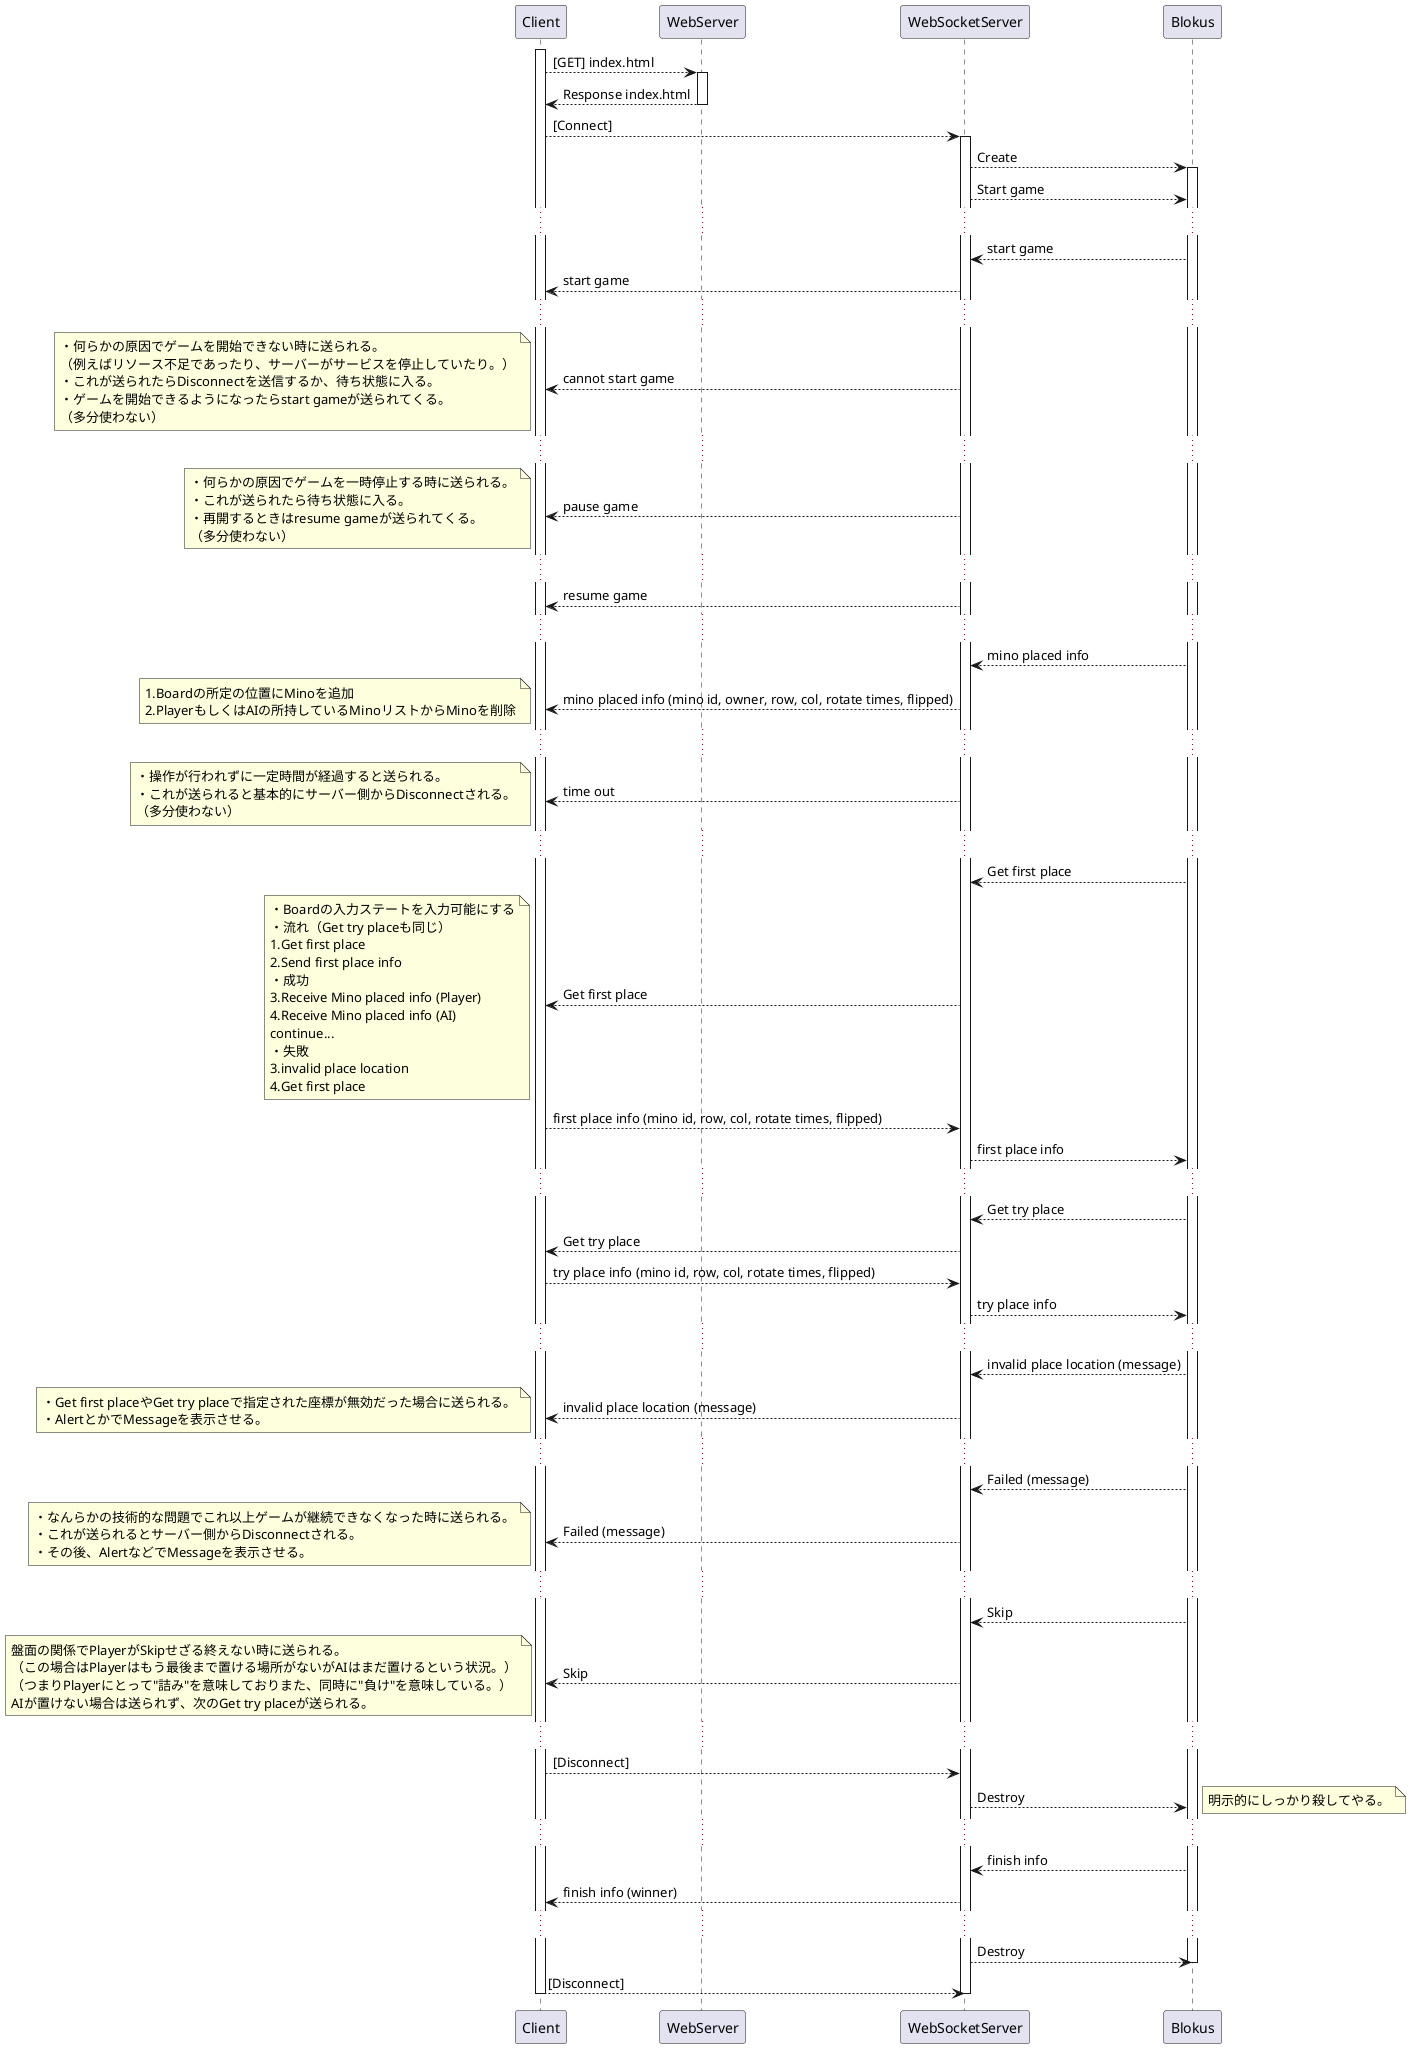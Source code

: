 @startuml
participant Client
participant WebServer
participant WebSocketServer as WS
participant Blokus

activate Client
Client --> WebServer : [GET] index.html
activate WebServer
WebServer --> Client : Response index.html
deactivate WebServer
Client --> WS : [Connect]
activate WS
WS --> Blokus : Create
activate Blokus
WS --> Blokus : Start game
...
Blokus --> WS : start game
WS --> Client : start game
...
WS --> Client : cannot start game
note left
・何らかの原因でゲームを開始できない時に送られる。
（例えばリソース不足であったり、サーバーがサービスを停止していたり。）
・これが送られたらDisconnectを送信するか、待ち状態に入る。
・ゲームを開始できるようになったらstart gameが送られてくる。
（多分使わない）
end note
...
WS --> Client : pause game
note left
・何らかの原因でゲームを一時停止する時に送られる。
・これが送られたら待ち状態に入る。
・再開するときはresume gameが送られてくる。
（多分使わない）
end note
...
WS --> Client : resume game
...
Blokus --> WS : mino placed info
WS --> Client : mino placed info (mino id, owner, row, col, rotate times, flipped)
note left
1.Boardの所定の位置にMinoを追加
2.PlayerもしくはAIの所持しているMinoリストからMinoを削除
end note
...
WS --> Client : time out
note left
・操作が行われずに一定時間が経過すると送られる。
・これが送られると基本的にサーバー側からDisconnectされる。
（多分使わない）
end note
...
Blokus --> WS : Get first place
WS --> Client : Get first place
note left
・Boardの入力ステートを入力可能にする
・流れ（Get try placeも同じ）
1.Get first place
2.Send first place info
・成功
3.Receive Mino placed info (Player)
4.Receive Mino placed info (AI)
continue...
・失敗
3.invalid place location
4.Get first place
end note
Client --> WS : first place info (mino id, row, col, rotate times, flipped)
WS --> Blokus : first place info
...
Blokus --> WS : Get try place
WS --> Client : Get try place
Client --> WS : try place info (mino id, row, col, rotate times, flipped)
WS --> Blokus : try place info
...
Blokus --> WS : invalid place location (message)
WS --> Client : invalid place location (message)
note left
・Get first placeやGet try placeで指定された座標が無効だった場合に送られる。
・AlertとかでMessageを表示させる。
end note
...
Blokus --> WS : Failed (message)
WS --> Client : Failed (message)
note left
・なんらかの技術的な問題でこれ以上ゲームが継続できなくなった時に送られる。
・これが送られるとサーバー側からDisconnectされる。
・その後、AlertなどでMessageを表示させる。
end note
...
Blokus --> WS : Skip
WS --> Client : Skip
note left
盤面の関係でPlayerがSkipせざる終えない時に送られる。
（この場合はPlayerはもう最後まで置ける場所がないがAIはまだ置けるという状況。）
（つまりPlayerにとって"詰み"を意味しておりまた、同時に"負け"を意味している。）
AIが置けない場合は送られず、次のGet try placeが送られる。
end note
...
Client --> WS : [Disconnect]
WS --> Blokus : Destroy
note right
明示的にしっかり殺してやる。
end note
...
Blokus --> WS : finish info
WS --> Client : finish info (winner)
...
WS --> Blokus : Destroy
deactivate Blokus
Client --> WS : [Disconnect]
deactivate WS
deactivate Client
@enduml